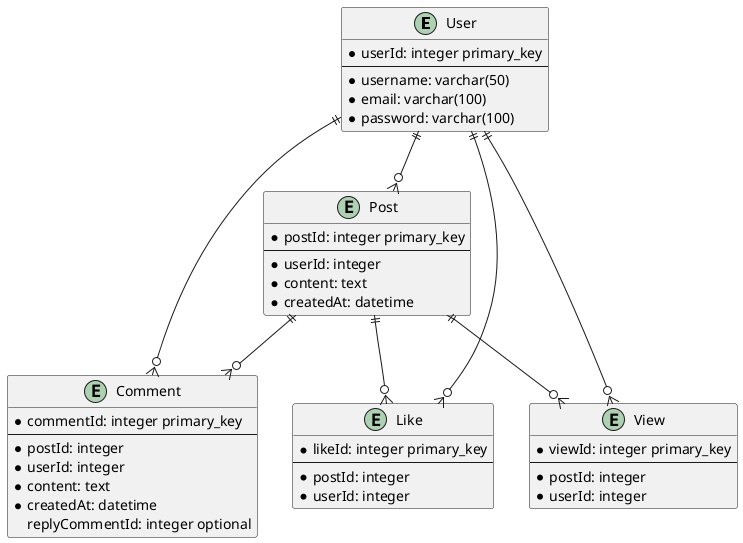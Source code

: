@startuml erd

entity User {
    *userId: integer primary_key
    --
    *username: varchar(50)
    *email: varchar(100)
    *password: varchar(100)
}

entity Post {
    *postId: integer primary_key
    --
    *userId: integer
    *content: text
    *createdAt: datetime
}

entity Comment {
    *commentId: integer primary_key
    --
    *postId: integer
    *userId: integer
    *content: text
    *createdAt: datetime
    replyCommentId: integer optional
}

entity Like { 
    *likeId: integer primary_key
    --
    *postId: integer
    *userId: integer
}

entity View { 
    *viewId: integer primary_key
    --
    *postId: integer
    *userId: integer
}


User ||--o{ Post
User ||--o{ Comment
User ||--o{ Like
User ||--o{ View
Post ||--o{ Comment
Post ||--o{ Like
Post ||--o{ View

@enduml